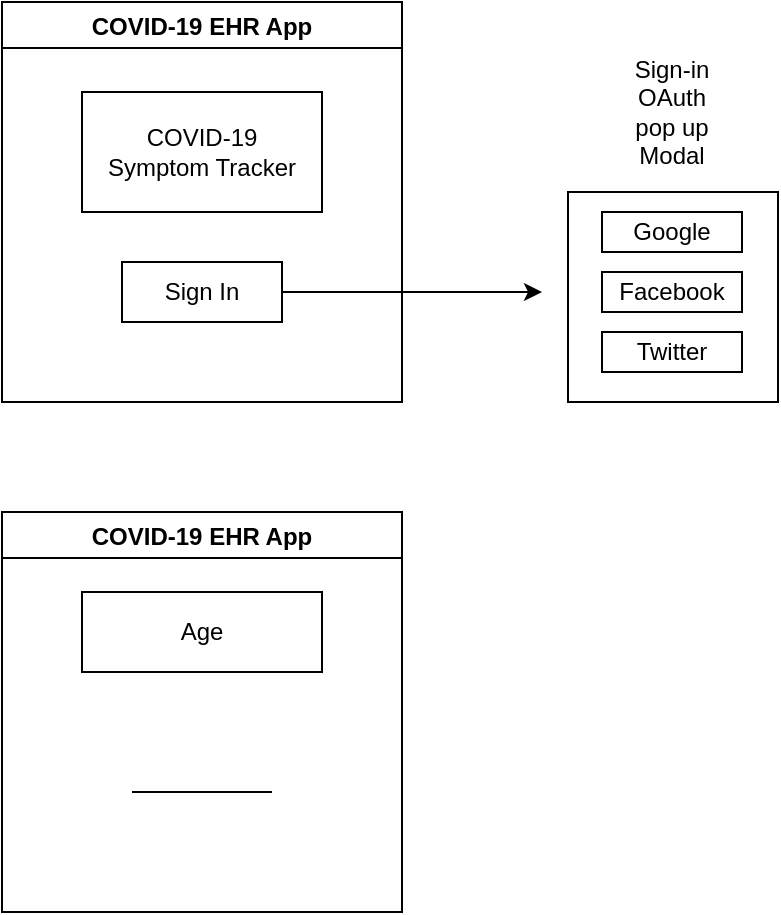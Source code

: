<mxfile version="12.8.4" type="github"><diagram id="suOtVGOhvK3H6NPYOFTb" name="Page-1"><mxGraphModel dx="568" dy="400" grid="1" gridSize="10" guides="1" tooltips="1" connect="1" arrows="1" fold="1" page="1" pageScale="1" pageWidth="850" pageHeight="1100" math="0" shadow="0"><root><mxCell id="0"/><mxCell id="1" parent="0"/><mxCell id="hsvIuuonFDnjHOsvkIpz-1" value="" style="whiteSpace=wrap;html=1;aspect=fixed;" vertex="1" parent="1"><mxGeometry x="373" y="130" width="105" height="105" as="geometry"/></mxCell><mxCell id="hsvIuuonFDnjHOsvkIpz-2" value="COVID-19 EHR App" style="swimlane;" vertex="1" parent="1"><mxGeometry x="90" y="35" width="200" height="200" as="geometry"/></mxCell><mxCell id="hsvIuuonFDnjHOsvkIpz-5" value="Sign In" style="rounded=0;whiteSpace=wrap;html=1;" vertex="1" parent="hsvIuuonFDnjHOsvkIpz-2"><mxGeometry x="60" y="130" width="80" height="30" as="geometry"/></mxCell><mxCell id="hsvIuuonFDnjHOsvkIpz-19" value="COVID-19 &lt;br&gt;Symptom Tracker" style="rounded=0;whiteSpace=wrap;html=1;" vertex="1" parent="hsvIuuonFDnjHOsvkIpz-2"><mxGeometry x="40" y="45" width="120" height="60" as="geometry"/></mxCell><mxCell id="hsvIuuonFDnjHOsvkIpz-9" value="" style="endArrow=classic;html=1;exitX=1;exitY=0.5;exitDx=0;exitDy=0;" edge="1" parent="1" source="hsvIuuonFDnjHOsvkIpz-5"><mxGeometry width="50" height="50" relative="1" as="geometry"><mxPoint x="330" y="270" as="sourcePoint"/><mxPoint x="360" y="180" as="targetPoint"/></mxGeometry></mxCell><mxCell id="hsvIuuonFDnjHOsvkIpz-11" value="Sign-in OAuth&lt;br&gt;pop up Modal" style="text;html=1;strokeColor=none;fillColor=none;align=center;verticalAlign=middle;whiteSpace=wrap;rounded=0;" vertex="1" parent="1"><mxGeometry x="390" y="60" width="70" height="60" as="geometry"/></mxCell><mxCell id="hsvIuuonFDnjHOsvkIpz-13" value="Google" style="rounded=0;whiteSpace=wrap;html=1;" vertex="1" parent="1"><mxGeometry x="390" y="140" width="70" height="20" as="geometry"/></mxCell><mxCell id="hsvIuuonFDnjHOsvkIpz-14" value="Facebook" style="rounded=0;whiteSpace=wrap;html=1;" vertex="1" parent="1"><mxGeometry x="390" y="170" width="70" height="20" as="geometry"/></mxCell><mxCell id="hsvIuuonFDnjHOsvkIpz-16" value="Twitter" style="rounded=0;whiteSpace=wrap;html=1;" vertex="1" parent="1"><mxGeometry x="390" y="200" width="70" height="20" as="geometry"/></mxCell><mxCell id="hsvIuuonFDnjHOsvkIpz-22" value="COVID-19 EHR App" style="swimlane;" vertex="1" parent="1"><mxGeometry x="90" y="290" width="200" height="200" as="geometry"/></mxCell><mxCell id="hsvIuuonFDnjHOsvkIpz-25" value="Age" style="rounded=0;whiteSpace=wrap;html=1;" vertex="1" parent="hsvIuuonFDnjHOsvkIpz-22"><mxGeometry x="40" y="40" width="120" height="40" as="geometry"/></mxCell><mxCell id="hsvIuuonFDnjHOsvkIpz-26" value="" style="endArrow=none;html=1;" edge="1" parent="hsvIuuonFDnjHOsvkIpz-22"><mxGeometry width="50" height="50" relative="1" as="geometry"><mxPoint x="65" y="140" as="sourcePoint"/><mxPoint x="135" y="140" as="targetPoint"/></mxGeometry></mxCell></root></mxGraphModel></diagram></mxfile>